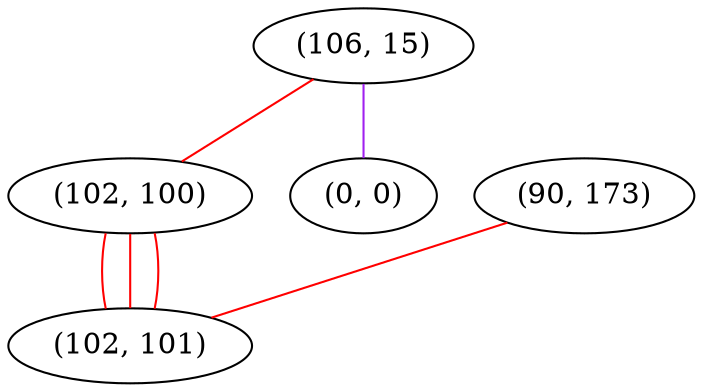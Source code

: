 graph "" {
"(106, 15)";
"(102, 100)";
"(90, 173)";
"(0, 0)";
"(102, 101)";
"(106, 15)" -- "(102, 100)"  [color=red, key=0, weight=1];
"(106, 15)" -- "(0, 0)"  [color=purple, key=0, weight=4];
"(102, 100)" -- "(102, 101)"  [color=red, key=0, weight=1];
"(102, 100)" -- "(102, 101)"  [color=red, key=1, weight=1];
"(102, 100)" -- "(102, 101)"  [color=red, key=2, weight=1];
"(90, 173)" -- "(102, 101)"  [color=red, key=0, weight=1];
}
